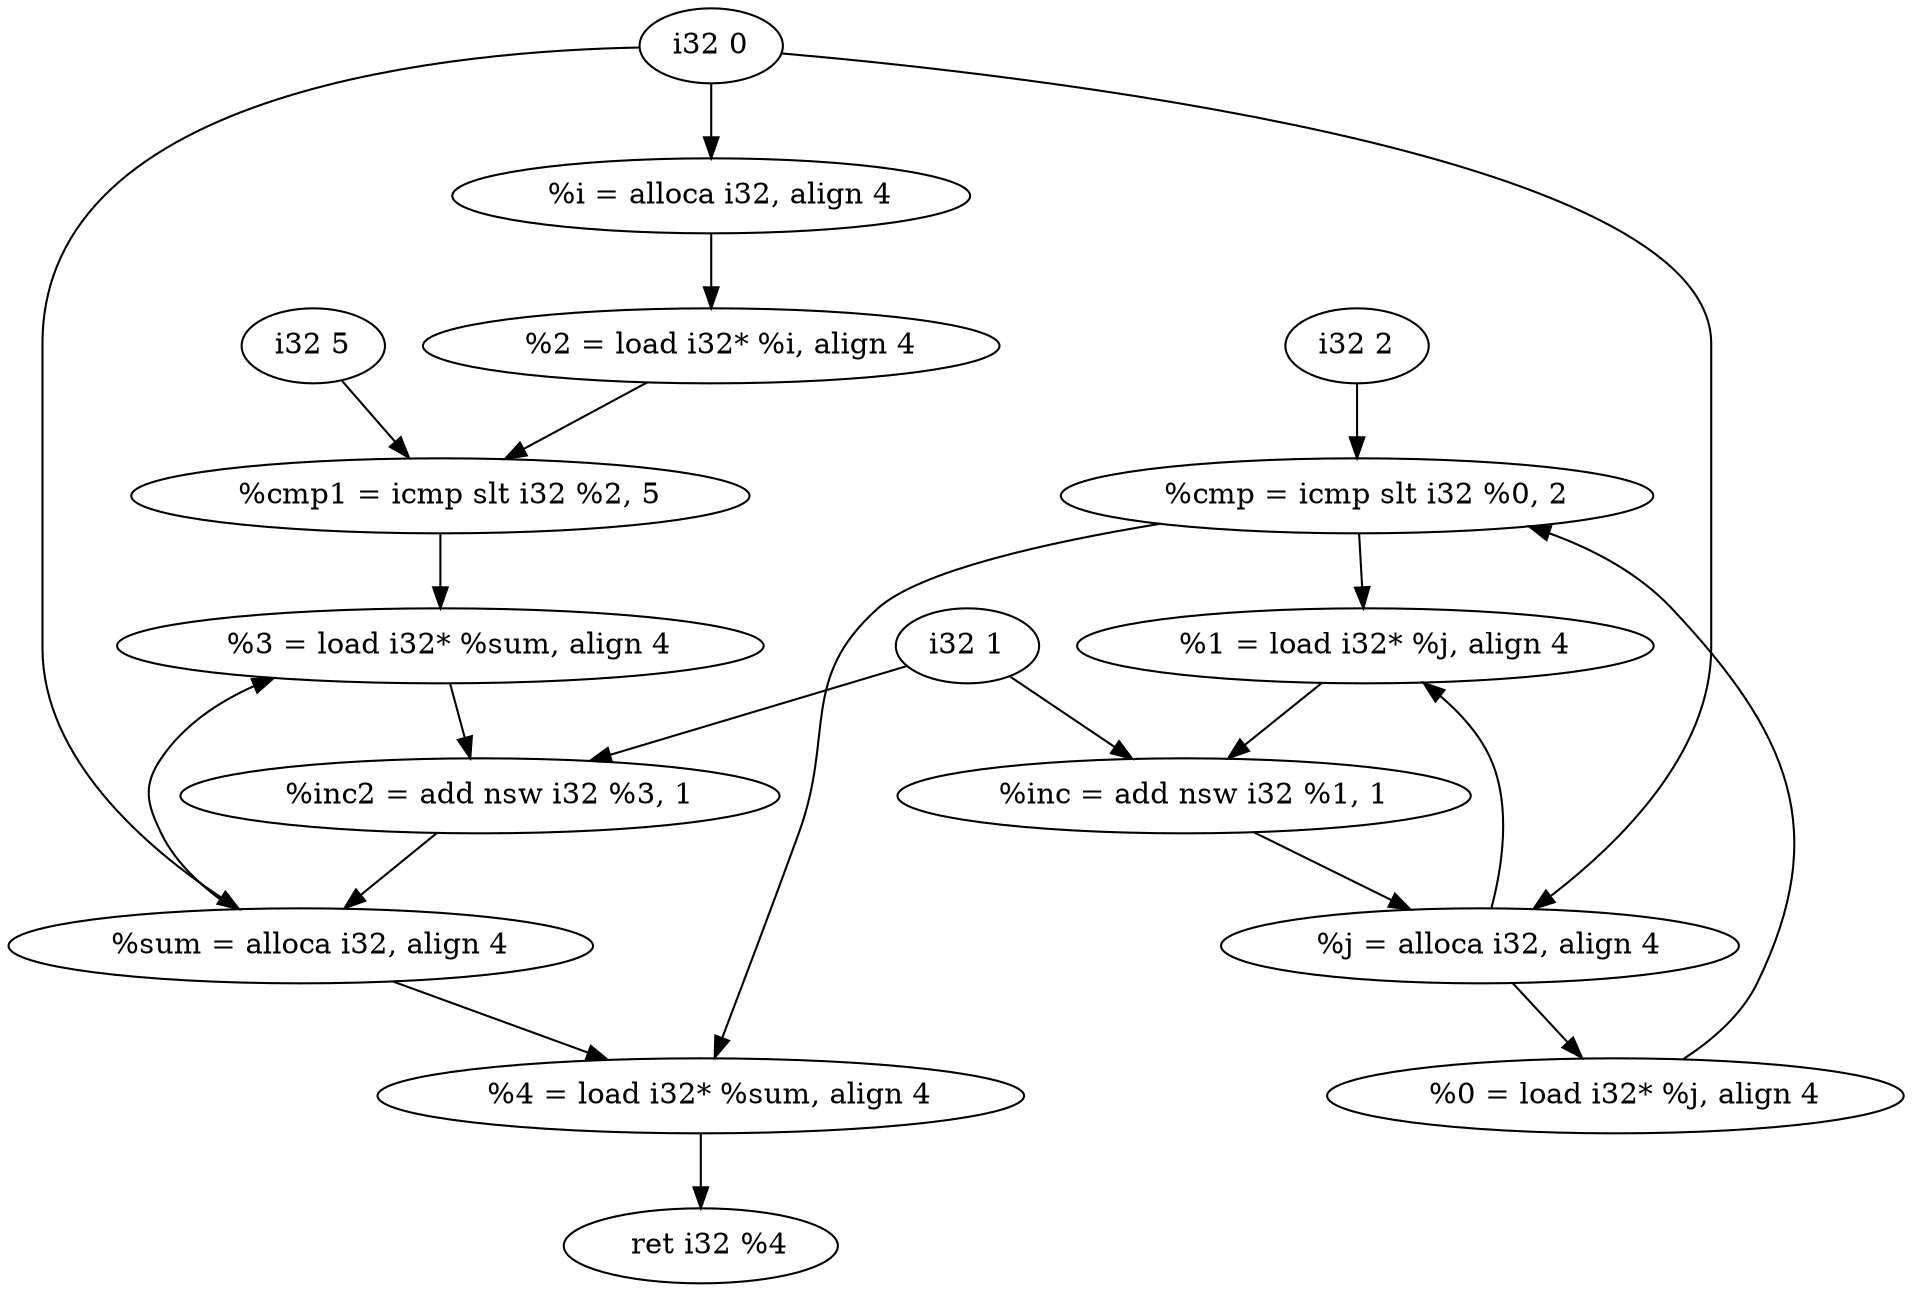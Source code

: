 digraph _Z7wutevezv{

"  %i = alloca i32, align 4";
"  %j = alloca i32, align 4";
"  %sum = alloca i32, align 4";
"i32 0" -> "  %i = alloca i32, align 4";
"i32 0" -> "  %j = alloca i32, align 4";
"i32 0" -> "  %sum = alloca i32, align 4";
"  %j = alloca i32, align 4" -> "  %0 = load i32* %j, align 4";
"  %0 = load i32* %j, align 4" -> "  %cmp = icmp slt i32 %0, 2";
"i32 2" -> "  %cmp = icmp slt i32 %0, 2";
"  %cmp = icmp slt i32 %0, 2" -> "  %1 = load i32* %j, align 4";
"  %cmp = icmp slt i32 %0, 2" -> "  %4 = load i32* %sum, align 4";
"  %j = alloca i32, align 4" -> "  %1 = load i32* %j, align 4";
"  %1 = load i32* %j, align 4" -> "  %inc = add nsw i32 %1, 1";
"i32 1" -> "  %inc = add nsw i32 %1, 1";
"  %inc = add nsw i32 %1, 1" -> "  %j = alloca i32, align 4";
"  %i = alloca i32, align 4" -> "  %2 = load i32* %i, align 4";
"  %2 = load i32* %i, align 4" -> "  %cmp1 = icmp slt i32 %2, 5";
"i32 5" -> "  %cmp1 = icmp slt i32 %2, 5";
"  %cmp1 = icmp slt i32 %2, 5" -> "  %3 = load i32* %sum, align 4";
"  %sum = alloca i32, align 4" -> "  %3 = load i32* %sum, align 4";
"  %3 = load i32* %sum, align 4" -> "  %inc2 = add nsw i32 %3, 1";
"i32 1" -> "  %inc2 = add nsw i32 %3, 1";
"  %inc2 = add nsw i32 %3, 1" -> "  %sum = alloca i32, align 4";
"  %sum = alloca i32, align 4" -> "  %4 = load i32* %sum, align 4";
"  %4 = load i32* %sum, align 4" -> "  ret i32 %4";

}
